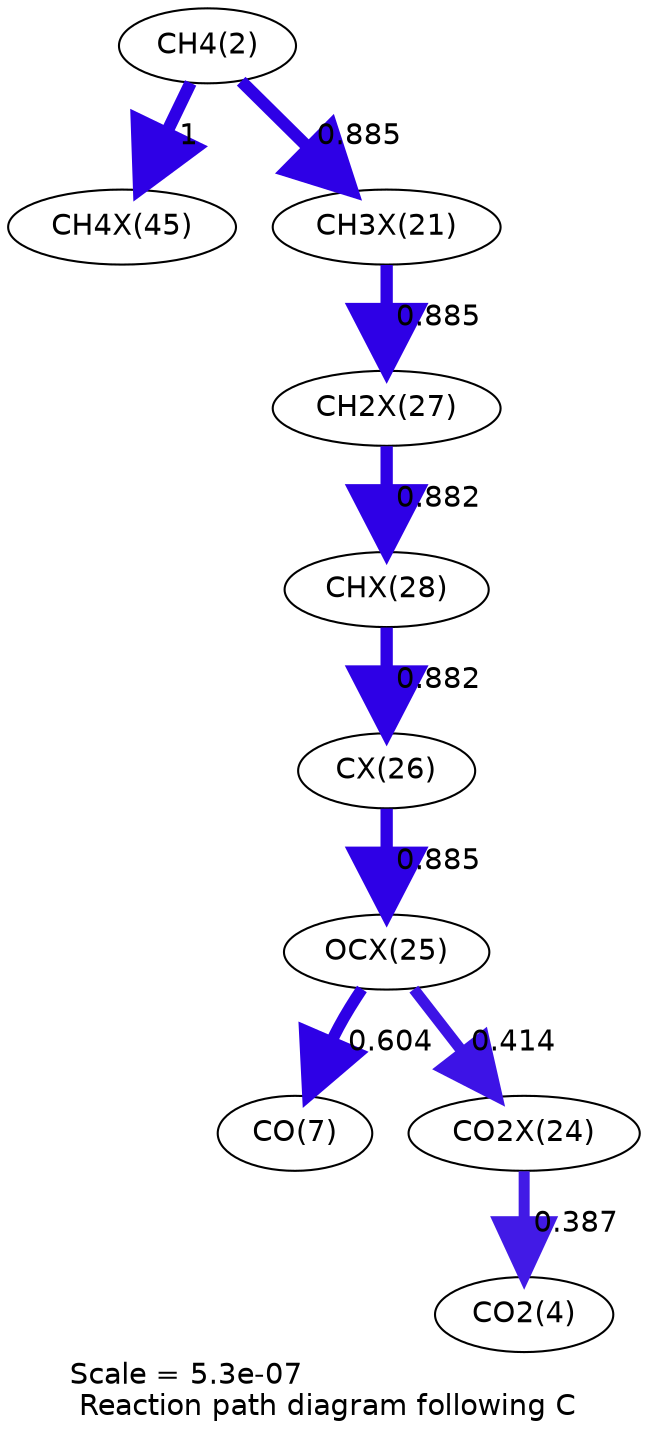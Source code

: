 digraph reaction_paths {
center=1;
s4 -> s32[fontname="Helvetica", penwidth=6, arrowsize=3, color="0.7, 1.5, 0.9"
, label=" 1"];
s4 -> s24[fontname="Helvetica", penwidth=5.91, arrowsize=2.95, color="0.7, 1.39, 0.9"
, label=" 0.885"];
s24 -> s30[fontname="Helvetica", penwidth=5.91, arrowsize=2.95, color="0.7, 1.38, 0.9"
, label=" 0.885"];
s30 -> s31[fontname="Helvetica", penwidth=5.91, arrowsize=2.95, color="0.7, 1.38, 0.9"
, label=" 0.882"];
s31 -> s29[fontname="Helvetica", penwidth=5.91, arrowsize=2.95, color="0.7, 1.38, 0.9"
, label=" 0.882"];
s29 -> s28[fontname="Helvetica", penwidth=5.91, arrowsize=2.95, color="0.7, 1.38, 0.9"
, label=" 0.885"];
s28 -> s9[fontname="Helvetica", penwidth=5.62, arrowsize=2.81, color="0.7, 1.1, 0.9"
, label=" 0.604"];
s28 -> s27[fontname="Helvetica", penwidth=5.33, arrowsize=2.67, color="0.7, 0.914, 0.9"
, label=" 0.414"];
s27 -> s6[fontname="Helvetica", penwidth=5.28, arrowsize=2.64, color="0.7, 0.887, 0.9"
, label=" 0.387"];
s4 [ fontname="Helvetica", label="CH4(2)"];
s6 [ fontname="Helvetica", label="CO2(4)"];
s9 [ fontname="Helvetica", label="CO(7)"];
s24 [ fontname="Helvetica", label="CH3X(21)"];
s27 [ fontname="Helvetica", label="CO2X(24)"];
s28 [ fontname="Helvetica", label="OCX(25)"];
s29 [ fontname="Helvetica", label="CX(26)"];
s30 [ fontname="Helvetica", label="CH2X(27)"];
s31 [ fontname="Helvetica", label="CHX(28)"];
s32 [ fontname="Helvetica", label="CH4X(45)"];
 label = "Scale = 5.3e-07\l Reaction path diagram following C";
 fontname = "Helvetica";
}
